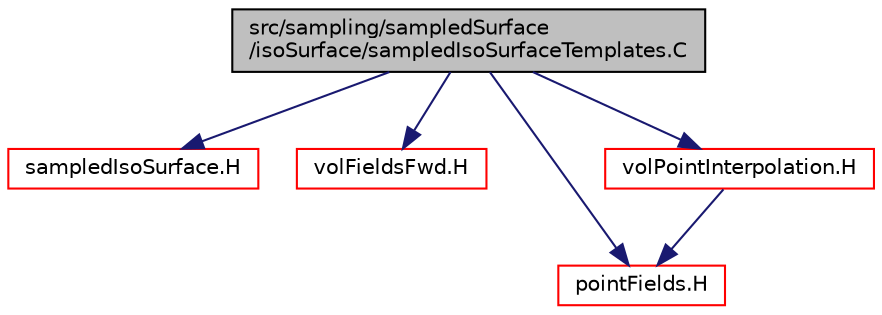 digraph "src/sampling/sampledSurface/isoSurface/sampledIsoSurfaceTemplates.C"
{
  bgcolor="transparent";
  edge [fontname="Helvetica",fontsize="10",labelfontname="Helvetica",labelfontsize="10"];
  node [fontname="Helvetica",fontsize="10",shape=record];
  Node1 [label="src/sampling/sampledSurface\l/isoSurface/sampledIsoSurfaceTemplates.C",height=0.2,width=0.4,color="black", fillcolor="grey75", style="filled", fontcolor="black"];
  Node1 -> Node2 [color="midnightblue",fontsize="10",style="solid",fontname="Helvetica"];
  Node2 [label="sampledIsoSurface.H",height=0.2,width=0.4,color="red",URL="$a09952.html"];
  Node1 -> Node3 [color="midnightblue",fontsize="10",style="solid",fontname="Helvetica"];
  Node3 [label="volFieldsFwd.H",height=0.2,width=0.4,color="red",URL="$a05735.html"];
  Node1 -> Node4 [color="midnightblue",fontsize="10",style="solid",fontname="Helvetica"];
  Node4 [label="pointFields.H",height=0.2,width=0.4,color="red",URL="$a08167.html"];
  Node1 -> Node5 [color="midnightblue",fontsize="10",style="solid",fontname="Helvetica"];
  Node5 [label="volPointInterpolation.H",height=0.2,width=0.4,color="red",URL="$a06283.html"];
  Node5 -> Node4 [color="midnightblue",fontsize="10",style="solid",fontname="Helvetica"];
}
